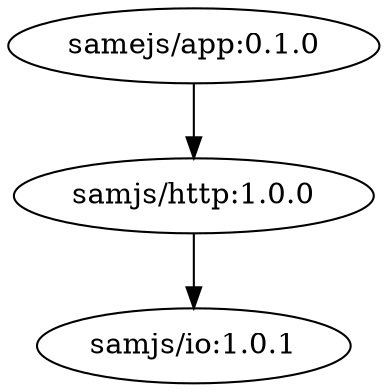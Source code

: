 digraph "example1" {
    "samejs/app:0.1.0" -> "samjs/http:1.0.0"
    "samjs/http:1.0.0" -> "samjs/io:1.0.1"
}
